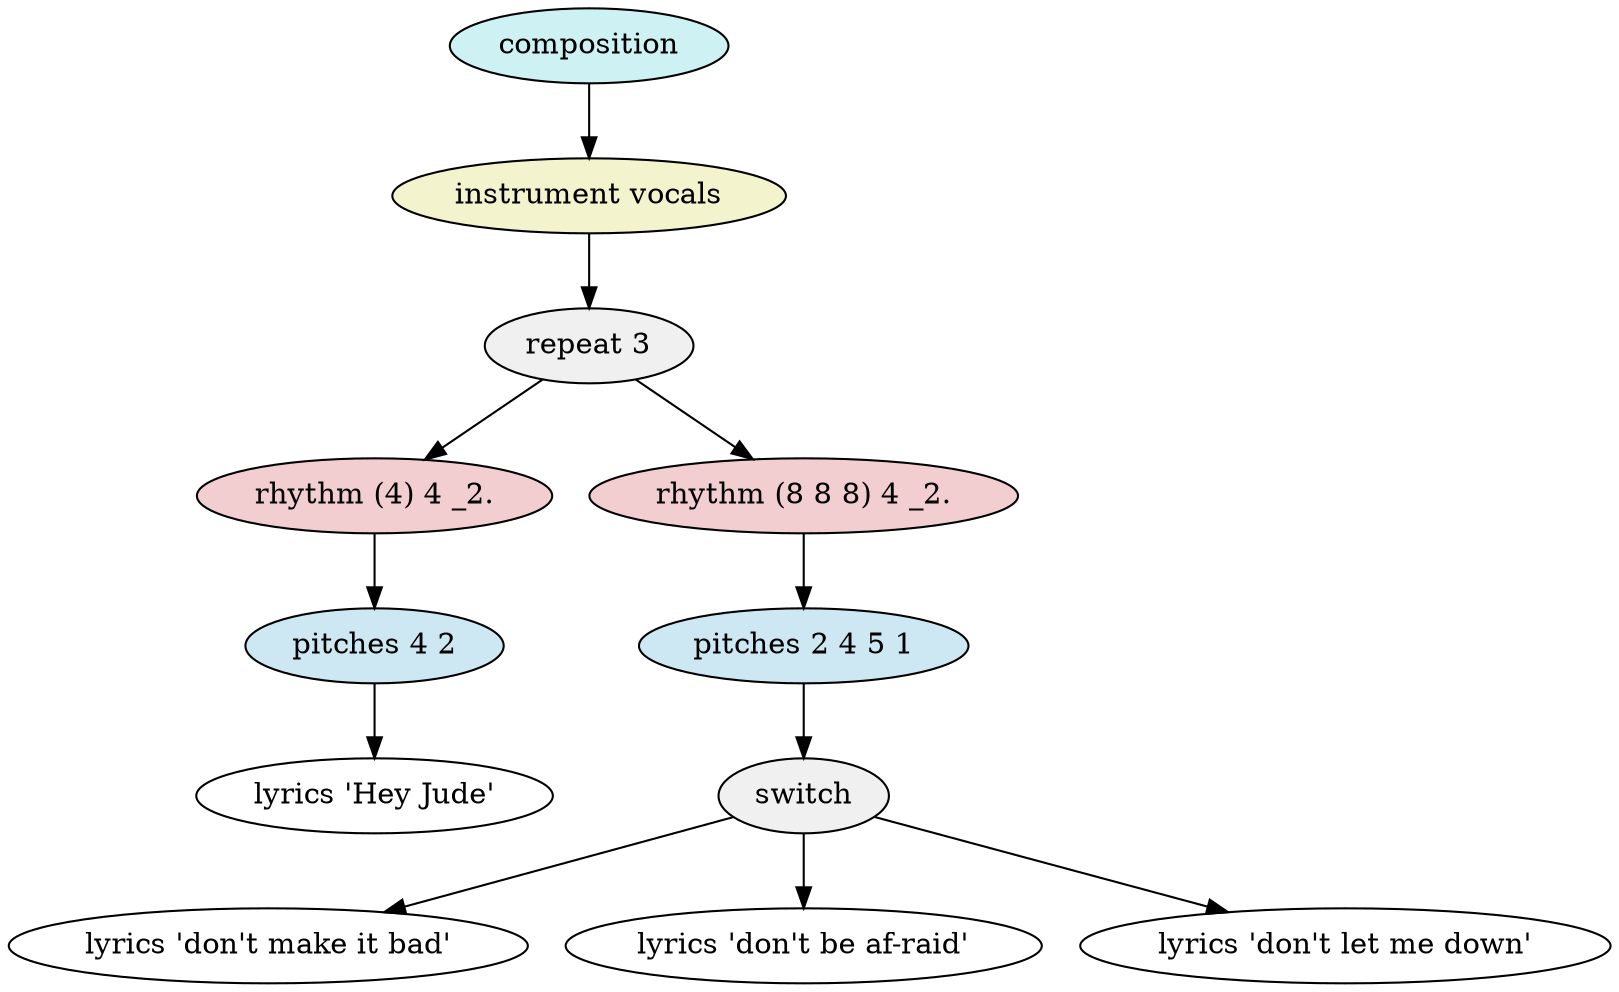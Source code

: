 digraph compositionModel {
    graph [ordering="out"];
    n0 [fillcolor="#cef2f3",style="filled",label="composition"];
    n1 [fillcolor="#f3f3ce",style="filled",label="instrument vocals"];
    n0 -> n1;
    n2 [fillcolor="#f0f0f0",style="filled",label="repeat 3"];
    n1 -> n2;
    n3 [fillcolor="#f3ced0",style="filled",label="rhythm (4) 4 _2."];
    n2 -> n3;
    n4 [fillcolor="#cee8f3",style="filled",label="pitches 4 2"];
    n3 -> n4;
    n5 [fillcolor="white",style="filled",label="lyrics 'Hey Jude'"];
    n4 -> n5;
    n6 [fillcolor="#f3ced0",style="filled",label="rhythm (8 8 8) 4 _2."];
    n2 -> n6;
    n7 [fillcolor="#cee8f3",style="filled",label="pitches 2 4 5 1"];
    n6 -> n7;
    n8 [fillcolor="#f0f0f0",style="filled",label="switch"];
    n7 -> n8;
    n9 [fillcolor="white",style="filled",label="lyrics 'don't make it bad'"];
    n8 -> n9;
    n10 [fillcolor="white",style="filled",label="lyrics 'don't be af-raid'"];
    n8 -> n10;
    n11 [fillcolor="white",style="filled",label="lyrics 'don't let me down'"];
    n8 -> n11;
}